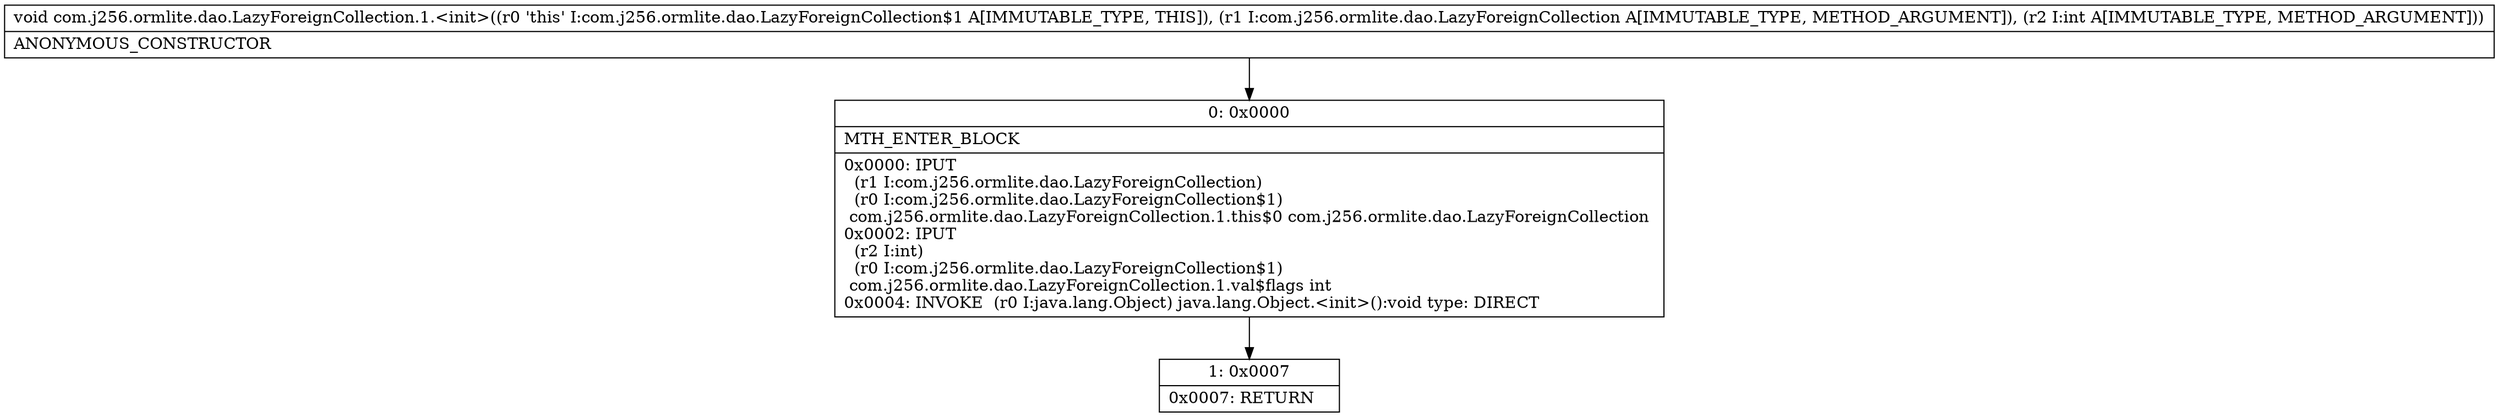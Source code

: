 digraph "CFG forcom.j256.ormlite.dao.LazyForeignCollection.1.\<init\>(Lcom\/j256\/ormlite\/dao\/LazyForeignCollection;I)V" {
Node_0 [shape=record,label="{0\:\ 0x0000|MTH_ENTER_BLOCK\l|0x0000: IPUT  \l  (r1 I:com.j256.ormlite.dao.LazyForeignCollection)\l  (r0 I:com.j256.ormlite.dao.LazyForeignCollection$1)\l com.j256.ormlite.dao.LazyForeignCollection.1.this$0 com.j256.ormlite.dao.LazyForeignCollection \l0x0002: IPUT  \l  (r2 I:int)\l  (r0 I:com.j256.ormlite.dao.LazyForeignCollection$1)\l com.j256.ormlite.dao.LazyForeignCollection.1.val$flags int \l0x0004: INVOKE  (r0 I:java.lang.Object) java.lang.Object.\<init\>():void type: DIRECT \l}"];
Node_1 [shape=record,label="{1\:\ 0x0007|0x0007: RETURN   \l}"];
MethodNode[shape=record,label="{void com.j256.ormlite.dao.LazyForeignCollection.1.\<init\>((r0 'this' I:com.j256.ormlite.dao.LazyForeignCollection$1 A[IMMUTABLE_TYPE, THIS]), (r1 I:com.j256.ormlite.dao.LazyForeignCollection A[IMMUTABLE_TYPE, METHOD_ARGUMENT]), (r2 I:int A[IMMUTABLE_TYPE, METHOD_ARGUMENT]))  | ANONYMOUS_CONSTRUCTOR\l}"];
MethodNode -> Node_0;
Node_0 -> Node_1;
}

